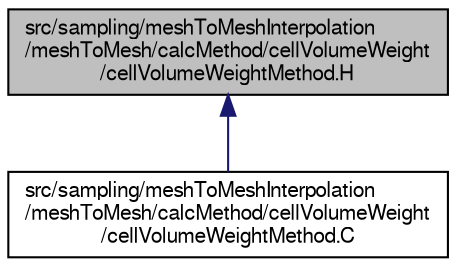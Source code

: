 digraph "src/sampling/meshToMeshInterpolation/meshToMesh/calcMethod/cellVolumeWeight/cellVolumeWeightMethod.H"
{
  bgcolor="transparent";
  edge [fontname="FreeSans",fontsize="10",labelfontname="FreeSans",labelfontsize="10"];
  node [fontname="FreeSans",fontsize="10",shape=record];
  Node1 [label="src/sampling/meshToMeshInterpolation\l/meshToMesh/calcMethod/cellVolumeWeight\l/cellVolumeWeightMethod.H",height=0.2,width=0.4,color="black", fillcolor="grey75", style="filled" fontcolor="black"];
  Node1 -> Node2 [dir="back",color="midnightblue",fontsize="10",style="solid",fontname="FreeSans"];
  Node2 [label="src/sampling/meshToMeshInterpolation\l/meshToMesh/calcMethod/cellVolumeWeight\l/cellVolumeWeightMethod.C",height=0.2,width=0.4,color="black",URL="$a09158.html"];
}
